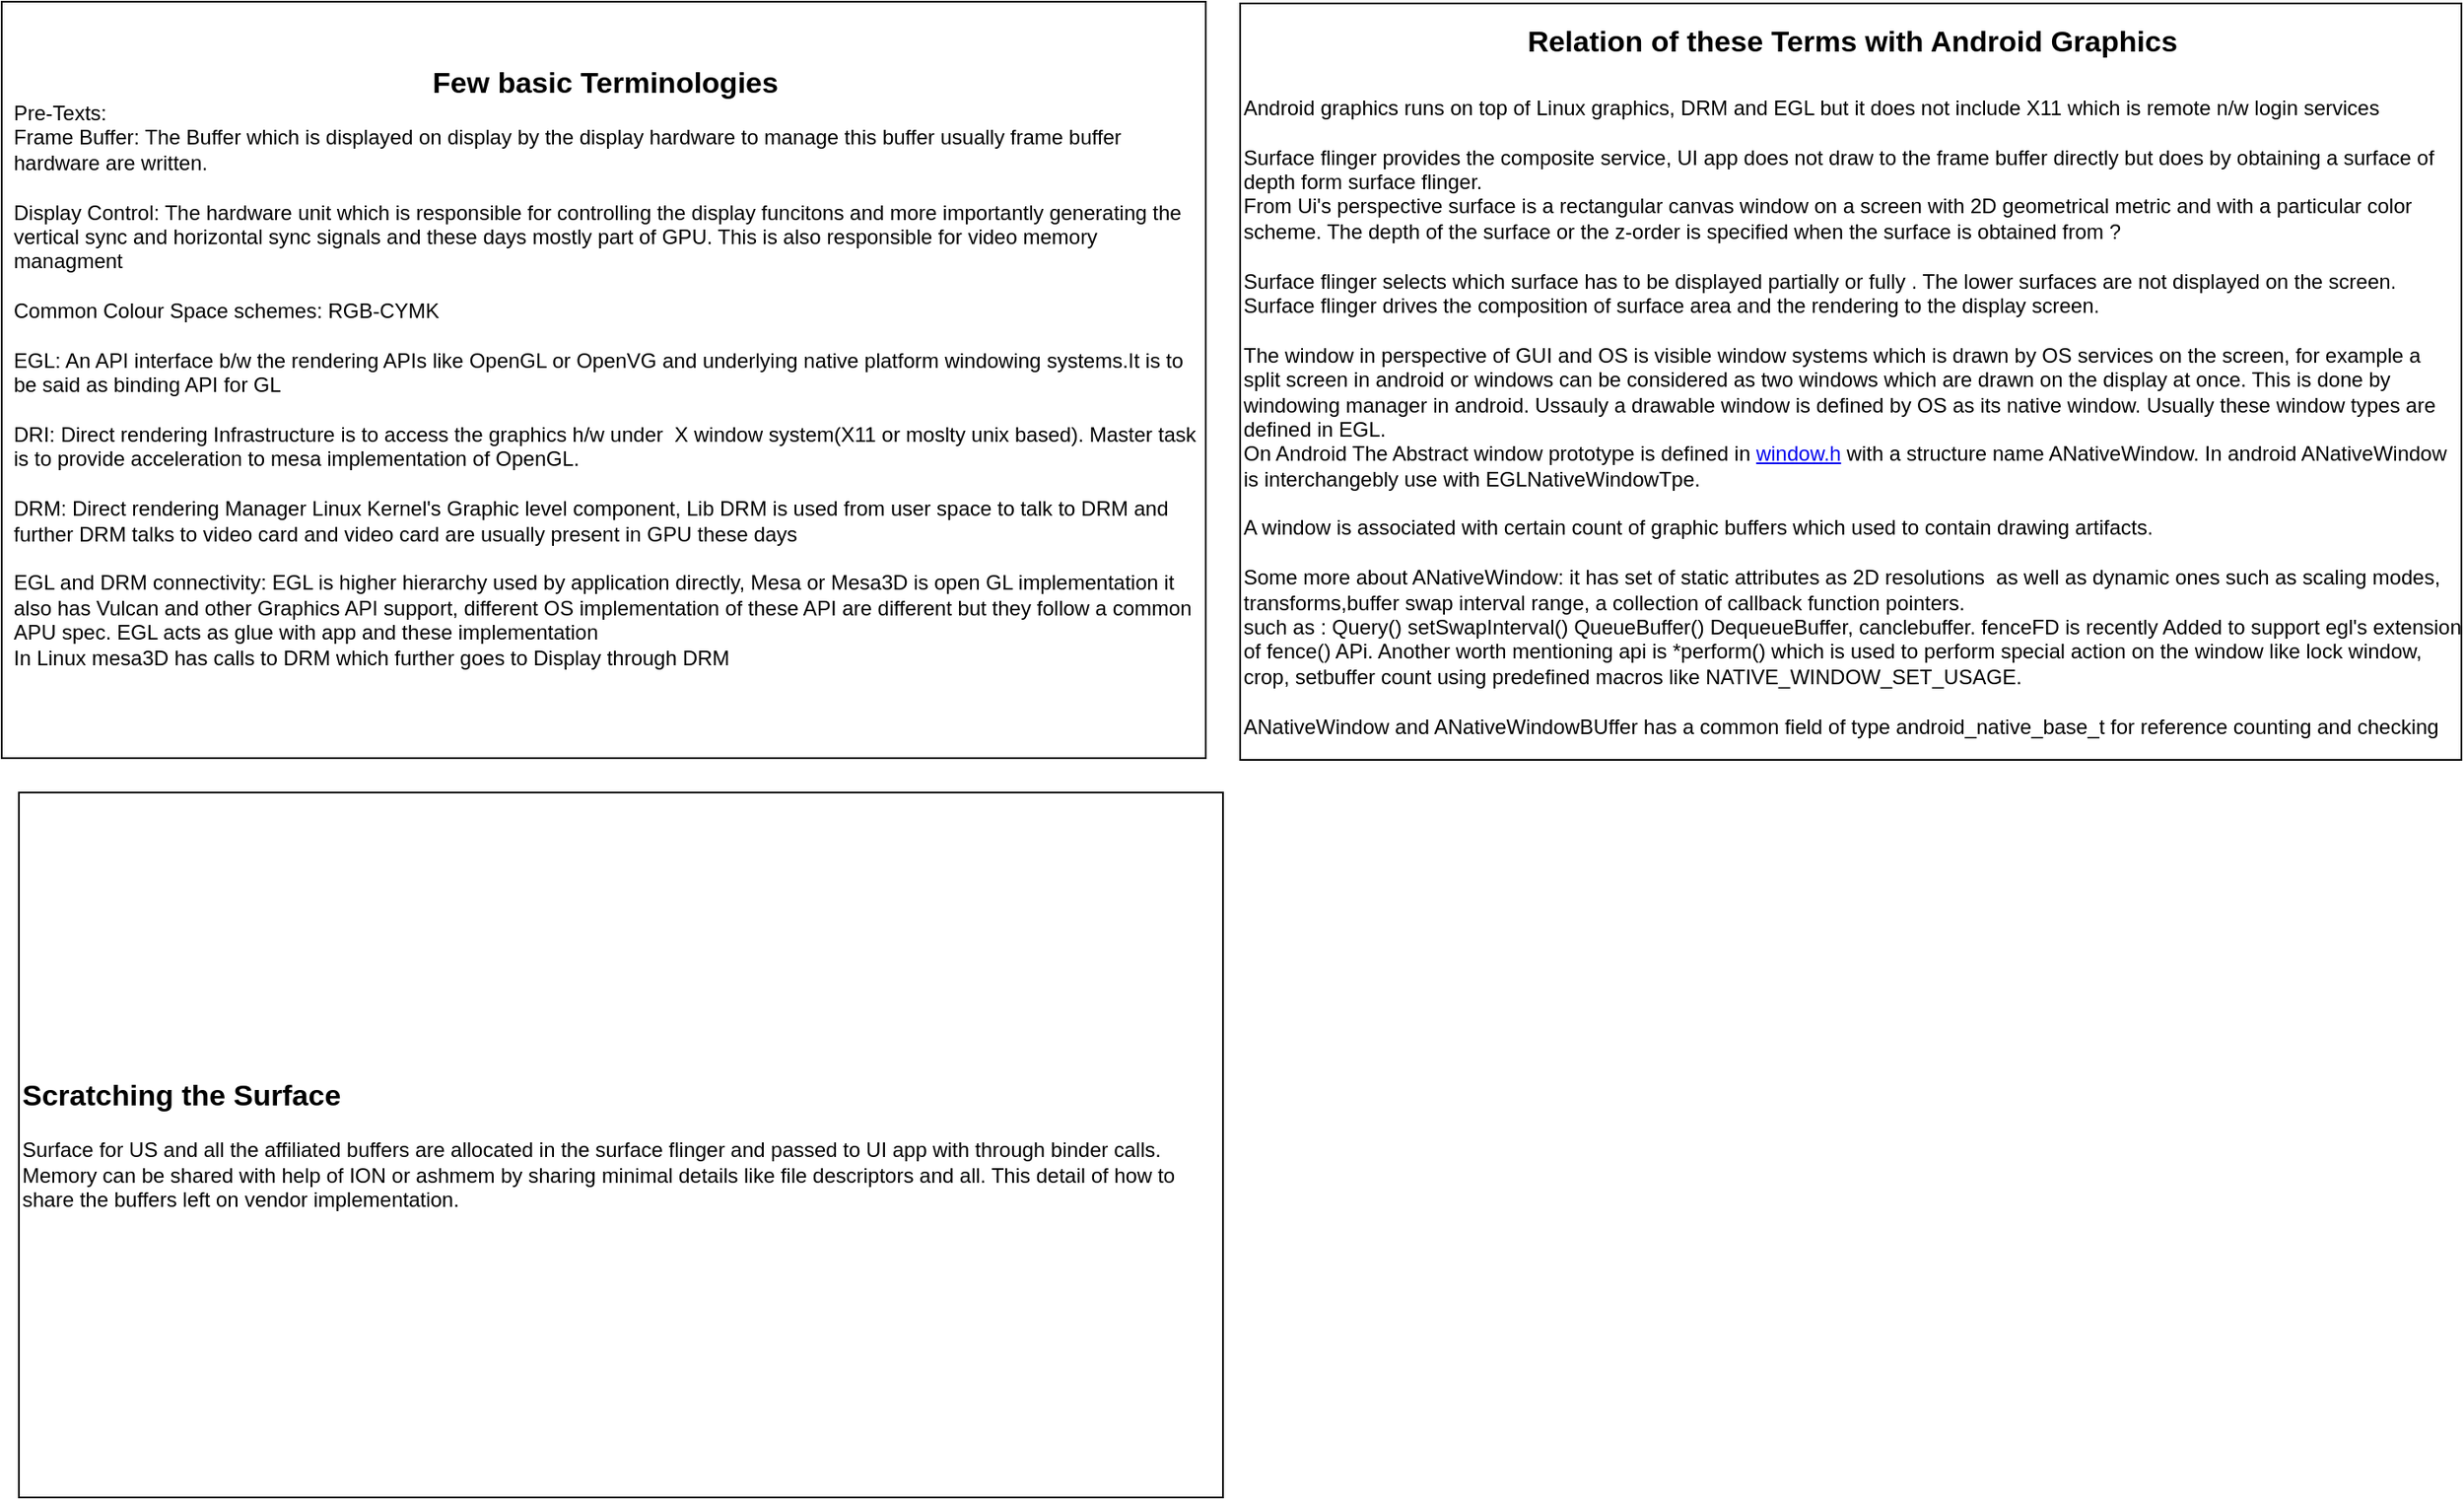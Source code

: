 <mxfile version="12.3.5" type="github" pages="1">
  <diagram id="gzc1fXgGK9Xh2YCLqEI3" name="The Pretext">
    <mxGraphModel dx="1102" dy="533" grid="1" gridSize="10" guides="1" tooltips="1" connect="1" arrows="1" fold="1" page="1" pageScale="1" pageWidth="1920" pageHeight="1200" math="0" shadow="0">
      <root>
        <mxCell id="0"/>
        <mxCell id="1" parent="0"/>
        <mxCell id="4iyLbNcxx3MA4uBL4IOl-1" value="&lt;div style=&quot;text-align: center&quot;&gt;&lt;font style=&quot;font-size: 17px&quot;&gt;&lt;b&gt;Few basic Terminologies&lt;/b&gt;&lt;/font&gt;&lt;/div&gt;Pre-Texts:&amp;nbsp;&lt;br&gt;Frame Buffer: The Buffer which is displayed on display by the display hardware to manage this buffer usually frame buffer hardware are written.&lt;br&gt;&lt;br&gt;Display Control: The hardware unit which is responsible for controlling the display funcitons and more importantly generating the vertical sync and horizontal sync signals and these days mostly part of GPU. This is also responsible for video memory managment&lt;br&gt;&lt;br&gt;Common Colour Space schemes: RGB-CYMK&lt;br&gt;&lt;br&gt;EGL: An API interface b/w the rendering APIs like OpenGL or OpenVG and underlying native platform windowing systems.It is to be said as binding API for GL&lt;br&gt;&lt;br&gt;DRI: Direct rendering Infrastructure&amp;nbsp;is to access the graphics h/w under&amp;nbsp; X window system(X11 or moslty unix based). Master task is to provide acceleration to mesa implementation of OpenGL.&lt;br&gt;&lt;br&gt;DRM: Direct rendering Manager Linux Kernel&#39;s Graphic level component, Lib DRM is used from user space to talk to DRM and further DRM talks to video card and video card are usually present in GPU these days&lt;br&gt;&lt;br&gt;EGL and DRM connectivity: EGL is higher hierarchy used by application directly, Mesa or Mesa3D is open GL implementation it also has Vulcan and other Graphics API support, different OS implementation of these API are different but they follow a common APU spec. EGL acts as glue with app and these implementation&lt;br&gt;In Linux mesa3D has calls to DRM which further goes to Display through DRM&lt;br&gt;&lt;br&gt;" style="text;html=1;strokeColor=#000000;fillColor=none;align=left;verticalAlign=middle;whiteSpace=wrap;rounded=0;strokeWidth=1;spacingLeft=5;spacingBottom=0;spacingRight=5;" vertex="1" parent="1">
          <mxGeometry x="20" y="20" width="700" height="440" as="geometry"/>
        </mxCell>
        <mxCell id="4iyLbNcxx3MA4uBL4IOl-2" value="&lt;div&gt;&lt;span style=&quot;font-size: 17px&quot;&gt;&lt;b&gt;Scratching the Surface&lt;/b&gt;&lt;/span&gt;&lt;/div&gt;&lt;div&gt;&lt;br&gt;&lt;/div&gt;&lt;div&gt;Surface for US and all the affiliated buffers are allocated in the surface flinger and passed to UI app with through binder calls. Memory can be shared with help of ION or ashmem by sharing minimal details like file descriptors and all. This detail of how to share the buffers left on vendor implementation.&lt;/div&gt;" style="text;html=1;strokeColor=#000000;fillColor=none;align=left;verticalAlign=middle;whiteSpace=wrap;rounded=0;" vertex="1" parent="1">
          <mxGeometry x="30" y="480" width="700" height="410" as="geometry"/>
        </mxCell>
        <mxCell id="4iyLbNcxx3MA4uBL4IOl-3" value="&lt;div style=&quot;text-align: center&quot;&gt;&lt;b style=&quot;font-size: 17px&quot;&gt;Relation of these Terms with Android Graphics&lt;/b&gt;&lt;/div&gt;&lt;div&gt;&lt;b style=&quot;font-size: 17px&quot;&gt;&lt;br&gt;&lt;/b&gt;&lt;/div&gt;&lt;div&gt;&lt;font style=&quot;font-size: 12px&quot;&gt;Android graphics runs on top of Linux&amp;nbsp;graphics, DRM and EGL but it does not include X11 which is remote n/w login services&lt;/font&gt;&lt;/div&gt;&lt;div&gt;&lt;font style=&quot;font-size: 12px&quot;&gt;&lt;br&gt;&lt;/font&gt;&lt;/div&gt;&lt;div&gt;&lt;font style=&quot;font-size: 12px&quot;&gt;Surface flinger provides the composite service, UI app does not draw to the frame buffer directly but does by obtaining a surface of depth form surface flinger.&lt;/font&gt;&lt;/div&gt;&lt;div&gt;&lt;font style=&quot;font-size: 12px&quot;&gt;From Ui&#39;s perspective surface is a rectangular canvas window on a screen with 2D geometrical metric and with a particular color scheme. The depth of the surface or the z-order is specified when the surface is obtained from ?&lt;/font&gt;&lt;/div&gt;&lt;div&gt;&lt;font style=&quot;font-size: 12px&quot;&gt;&lt;br&gt;&lt;/font&gt;&lt;/div&gt;&lt;div&gt;&lt;font style=&quot;font-size: 12px&quot;&gt;Surface flinger selects which surface has to be displayed partially or fully . The lower surfaces are not displayed on the screen. Surface flinger drives the composition of surface area and the rendering to the display screen.&lt;/font&gt;&lt;/div&gt;&lt;div&gt;&lt;font style=&quot;font-size: 12px&quot;&gt;&lt;br&gt;&lt;/font&gt;&lt;/div&gt;&lt;div&gt;&lt;font style=&quot;font-size: 12px&quot;&gt;The window in perspective of GUI and OS is visible window systems which is drawn by OS services on the screen, for example a split screen in android or windows can be considered as two windows which are drawn on the display at once. This is done by windowing manager in android. Ussauly a drawable window is defined by OS as its native window. Usually these window types are defined in EGL.&lt;/font&gt;&lt;/div&gt;&lt;div&gt;&lt;font style=&quot;font-size: 12px&quot;&gt;On Android The Abstract window prototype is defined in &lt;a href=&quot;https://android.googlesource.com/platform/system/core/+/7cd3e0a3a2f9b104cd6c04f699ae62c4577787e2/include/system/window.h&quot;&gt;window.h&lt;/a&gt;&amp;nbsp;with a structure name ANativeWindow. In android ANativeWindow is interchangebly use with EGLNativeWindowTpe.&lt;/font&gt;&lt;/div&gt;&lt;div&gt;&lt;font style=&quot;font-size: 12px&quot;&gt;&lt;br&gt;&lt;/font&gt;&lt;/div&gt;&lt;div&gt;&lt;font style=&quot;font-size: 12px&quot;&gt;A window is associated with certain count of graphic buffers which used to contain drawing artifacts.&lt;/font&gt;&lt;/div&gt;&lt;div&gt;&lt;font style=&quot;font-size: 12px&quot;&gt;&lt;br&gt;&lt;/font&gt;&lt;/div&gt;&lt;div&gt;&lt;font style=&quot;font-size: 12px&quot;&gt;Some more about ANativeWindow: it has set of static attributes as 2D resolutions&amp;nbsp; as well as dynamic ones such as scaling modes, transforms,buffer swap interval range, a collection of callback function pointers.&lt;/font&gt;&lt;/div&gt;&lt;div&gt;&lt;font style=&quot;font-size: 12px&quot;&gt;such as : Query() setSwapInterval() QueueBuffer() DequeueBuffer, canclebuffer. fenceFD is recently Added to support egl&#39;s extension of fence() APi. Another worth mentioning api is *perform() which is used to perform special action on the window like lock window, crop, setbuffer count using predefined macros like NATIVE_WINDOW_SET_USAGE.&lt;/font&gt;&lt;/div&gt;&lt;div&gt;&lt;font style=&quot;font-size: 12px&quot;&gt;&lt;br&gt;&lt;/font&gt;&lt;/div&gt;&lt;div&gt;&lt;font style=&quot;font-size: 12px&quot;&gt;ANativeWindow and ANativeWindowBUffer has a common field of type android_native_base_t for reference counting and checking&lt;/font&gt;&lt;/div&gt;" style="text;html=1;strokeColor=#000000;fillColor=none;align=left;verticalAlign=middle;whiteSpace=wrap;rounded=0;" vertex="1" parent="1">
          <mxGeometry x="740" y="21" width="710" height="440" as="geometry"/>
        </mxCell>
      </root>
    </mxGraphModel>
  </diagram>
</mxfile>

